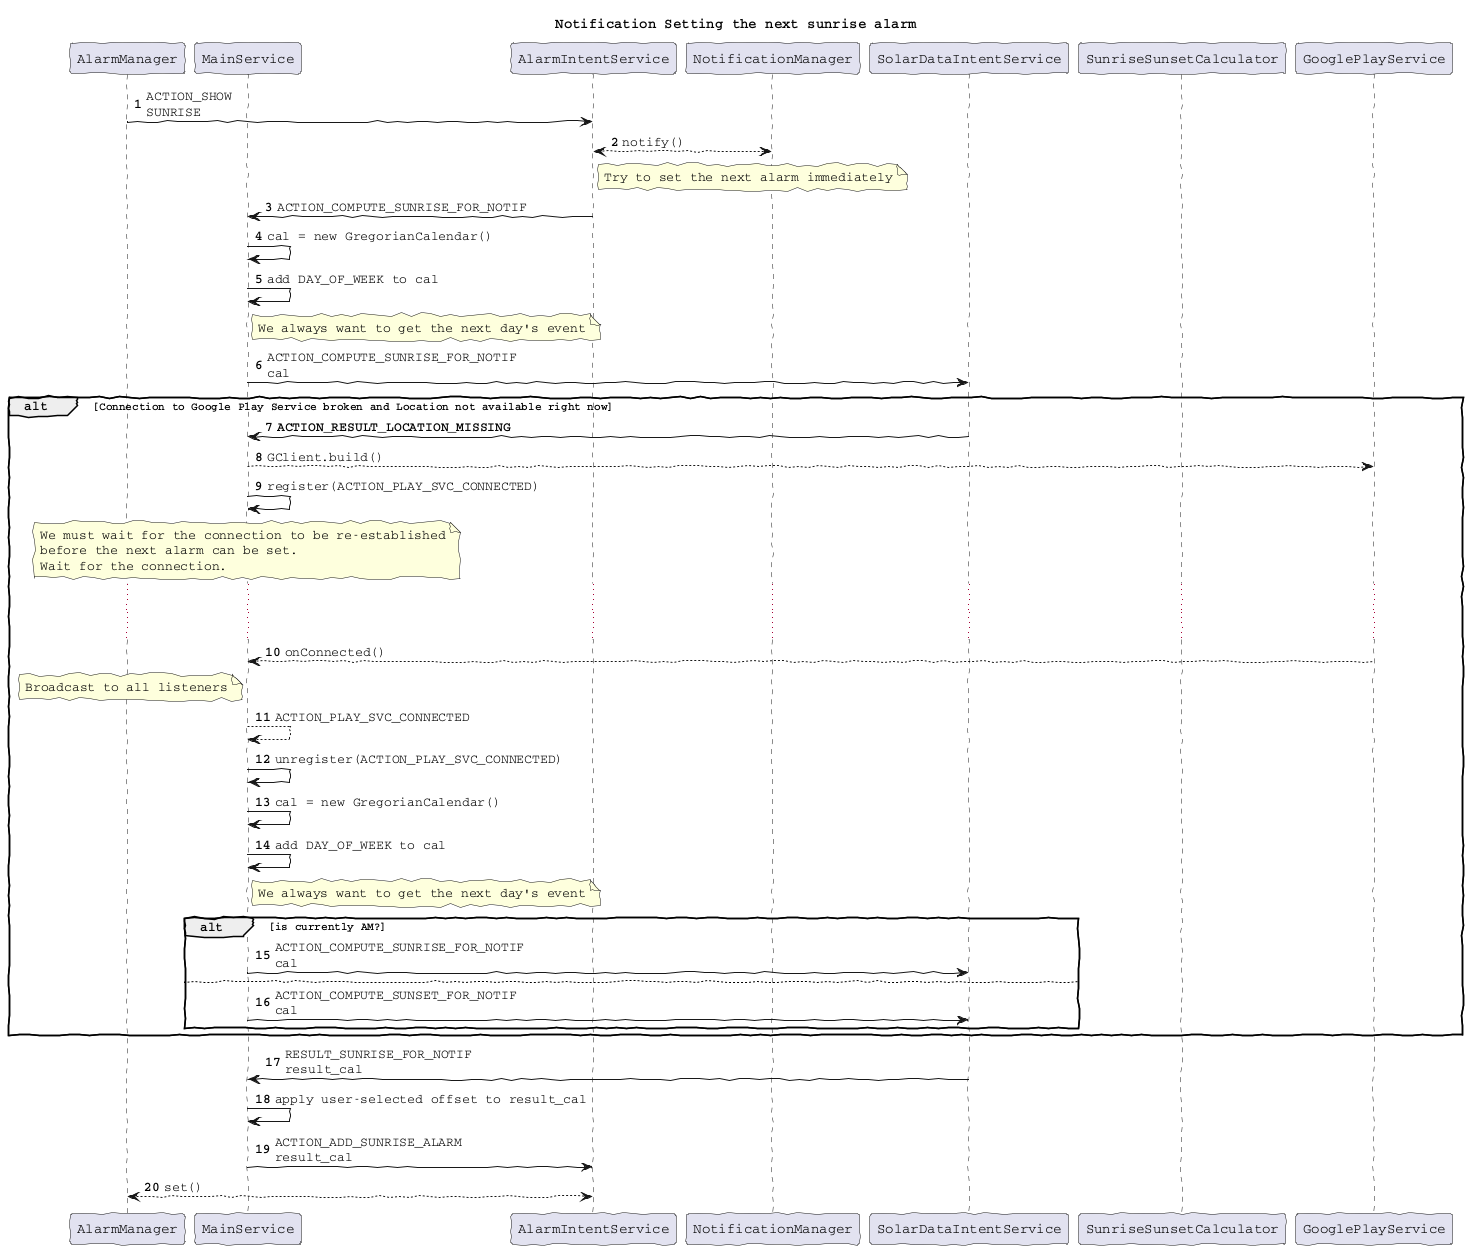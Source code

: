 @startuml

title Notification Setting the next sunrise alarm

' bells & whistles
skinparam handwritten true
skinparam defaultFontName "Courier"

autonumber

'actors
participant AlarmManager as am
participant MainService as mains
participant AlarmIntentService as ais
participant NotificationManager as nm
participant SolarDataIntentService as sdis
participant SunriseSunsetCalculator as calc
participant GooglePlayService as gps

am->ais:ACTION_SHOW\nSUNRISE
ais<-->nm:notify()
note right of ais
   Try to set the next alarm immediately
end note
ais->mains:ACTION_COMPUTE_SUNRISE_FOR_NOTIF
mains->mains:cal = new GregorianCalendar()
mains->mains:add DAY_OF_WEEK to cal
note right of mains
   We always want to get the next day's event
end note
mains->sdis:ACTION_COMPUTE_SUNRISE_FOR_NOTIF\ncal
alt Connection to Google Play Service broken and Location not available right now
   sdis->mains:<b>ACTION_RESULT_LOCATION_MISSING
   mains-->gps:GClient.build()
   mains->mains:register(ACTION_PLAY_SVC_CONNECTED)
   note over mains
    We must wait for the connection to be re-established
    before the next alarm can be set.
    Wait for the connection.
   end note
   ...
   ...
   gps-->mains:onConnected()
   note left of mains
    Broadcast to all listeners
   end note
   mains-->mains:ACTION_PLAY_SVC_CONNECTED
   mains->mains:unregister(ACTION_PLAY_SVC_CONNECTED)
   mains->mains:cal = new GregorianCalendar()
   mains->mains:add DAY_OF_WEEK to cal
   note right of mains
    We always want to get the next day's event
   end note
   alt is currently AM?
    mains->sdis:ACTION_COMPUTE_SUNRISE_FOR_NOTIF\ncal
   else
    mains->sdis:ACTION_COMPUTE_SUNSET_FOR_NOTIF\ncal
   end
end
sdis->mains:RESULT_SUNRISE_FOR_NOTIF\nresult_cal
mains->mains:apply user-selected offset to result_cal
mains->ais:ACTION_ADD_SUNRISE_ALARM\nresult_cal
ais<-->am:set()



@enduml